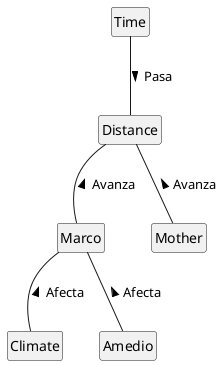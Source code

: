 @startuml

hide empty members
hide circle

Marco -- Climate: < Afecta
Marco -- Amedio: < Afecta

Marco -u- Distance: > Avanza

Distance -d- Mother: < Avanza

Time -d- Distance: > Pasa

@enduml